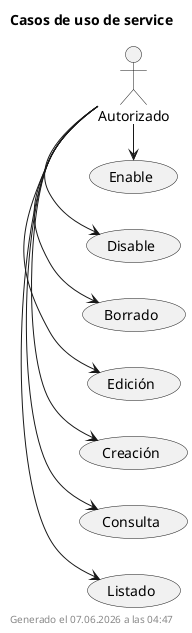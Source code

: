 ' AUTOGENERATED
@startuml
left to right direction

title Casos de uso de service

:Autorizado: as a0
a0 -> (Listado)
a0 -> (Consulta)
a0 -> (Creación)
a0 -> (Edición)
a0 -> (Borrado)
a0 -> (Disable)
a0 -> (Enable)
footer Generado el %date("dd.MM.yyyy' a las 'HH:mm")
@enduml

